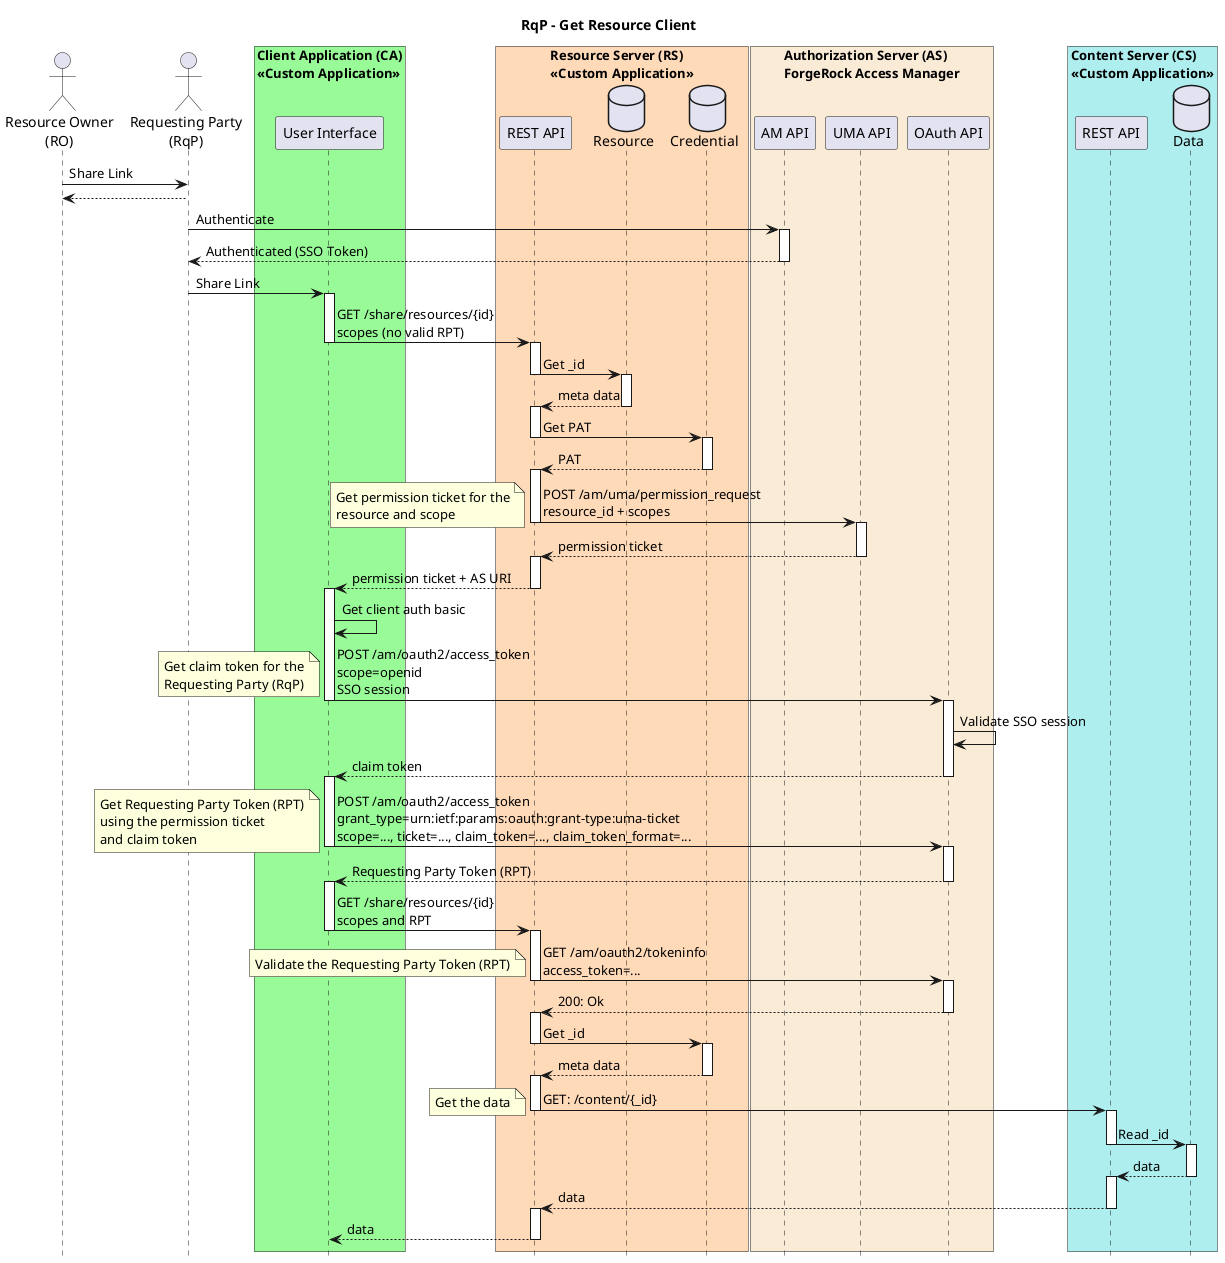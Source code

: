@startuml
title RqP - Get Resource Client
hide footbox

actor "Resource Owner\n(RO)" as RO

actor "Requesting Party\n(RqP)" as RQP

box "Client Application (CA)\n<<Custom Application>>" #palegreen
participant "User Interface" as CAUI
end box

box "Resource Server (RS)\n<<Custom Application>>" #peachpuff
participant "REST API" as RSREST
database "Resource" as RSRESOURCE
database "Credential" as RSCRED
end box

box "Authorization Server (AS)\nForgeRock Access Manager" #antiquewhite
participant "AM API" as AMREST
participant "UMA API" as UMAREST
participant "OAuth API" as OAUTHREST
end box

box "Content Server (CS)\n<<Custom Application>>" #paleturquoise
participant "REST API" as CSREST
database "Data" as CSDATA
end box

RO->RQP: Share Link

RQP-->RO

RQP->AMREST: Authenticate

activate AMREST

AMREST-->RQP: Authenticated (SSO Token)

deactivate AMREST

RQP->CAUI: Share Link

activate CAUI

CAUI->RSREST: GET /share/resources/{id}\nscopes (no valid RPT)

deactivate CAUI

activate RSREST

RSREST->RSRESOURCE: Get _id

deactivate RSREST

activate RSRESOURCE

RSRESOURCE-->RSREST: meta data

deactivate RSRESOURCE

activate RSREST

RSREST->RSCRED: Get PAT

deactivate RSREST

activate RSCRED

RSCRED-->RSREST: PAT

deactivate RSCRED

activate RSREST

RSREST->UMAREST: POST /am/uma/permission_request\nresource_id + scopes

note left: Get permission ticket for the\nresource and scope

deactivate RSREST

activate UMAREST

UMAREST-->RSREST: permission ticket

deactivate UMAREST

activate RSREST

RSREST-->CAUI: permission ticket + AS URI

deactivate RSREST

activate CAUI

CAUI->CAUI: Get client auth basic

CAUI->OAUTHREST: POST /am/oauth2/access_token\nscope=openid\nSSO session

note left: Get claim token for the\nRequesting Party (RqP)

deactivate CAUI

activate OAUTHREST

OAUTHREST->OAUTHREST: Validate SSO session

OAUTHREST-->CAUI: claim token

deactivate OAUTHREST

activate CAUI

CAUI->OAUTHREST: POST /am/oauth2/access_token\ngrant_type=urn:ietf:params:oauth:grant-type:uma-ticket\nscope=..., ticket=..., claim_token=..., claim_token_format=...

note left: Get Requesting Party Token (RPT)\nusing the permission ticket\nand claim token

deactivate CAUI

activate OAUTHREST

OAUTHREST-->CAUI: Requesting Party Token (RPT)

deactivate OAUTHREST

activate CAUI

CAUI->RSREST: GET /share/resources/{id}\nscopes and RPT

deactivate CAUI

activate RSREST

RSREST->OAUTHREST: GET /am/oauth2/tokeninfo\naccess_token=...

note left: Validate the Requesting Party Token (RPT)

deactivate RSREST

activate OAUTHREST

OAUTHREST-->RSREST: 200: Ok

deactivate OAUTHREST

activate RSREST

RSREST->RSCRED: Get _id

deactivate RSREST

activate RSCRED

RSCRED-->RSREST: meta data

deactivate RSCRED

activate RSREST

RSREST->CSREST: GET: /content/{_id}

note left: Get the data

deactivate RSREST

activate CSREST

CSREST->CSDATA: Read _id

deactivate CSREST

activate CSDATA

CSDATA-->CSREST: data

deactivate CSDATA

activate CSREST

CSREST-->RSREST: data

deactivate CSREST

activate RSREST

RSREST-->CAUI: data

deactivate RSREST

@enduml
